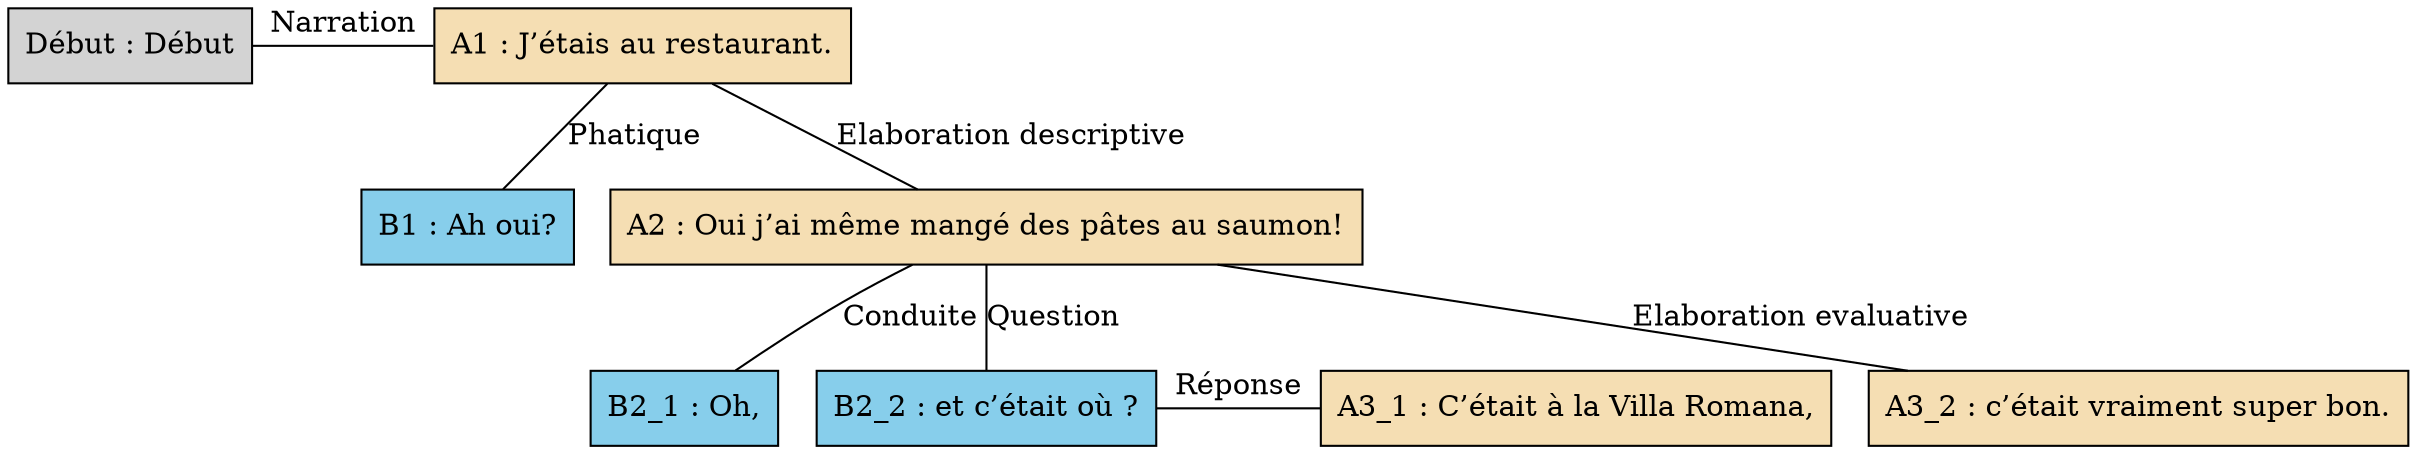 digraph A06 {
	node [shape=box style=filled]
	"Début" [label="Début : Début"]
	A1 [label="A1 : J’étais au restaurant." fillcolor=wheat]
	B1 [label="B1 : Ah oui?" fillcolor=skyblue]
	A2 [label="A2 : Oui j’ai même mangé des pâtes au saumon!" fillcolor=wheat]
	B2_1 [label="B2_1 : Oh," fillcolor=skyblue]
	B2_2 [label="B2_2 : et c’était où ?" fillcolor=skyblue]
	A3_1 [label="A3_1 : C’était à la Villa Romana," fillcolor=wheat]
	A3_2 [label="A3_2 : c’était vraiment super bon." fillcolor=wheat]
	A1 -> B1 [label=Phatique dir=none]
	A1 -> A2 [label="Elaboration descriptive" dir=none]
	A2 -> B2_1 [label=Conduite dir=none]
	A2 -> B2_2 [label=Question dir=none]
	{
		rank=same
		B2_2
		A3_1
		B2_2 -> A3_1 [label="Réponse" dir=none]
	}
	{
		rank=same
		"Début"
		A1
		"Début" -> A1 [label=Narration dir=none]
	}
	A2 -> A3_2 [label="Elaboration evaluative" dir=none]
}
